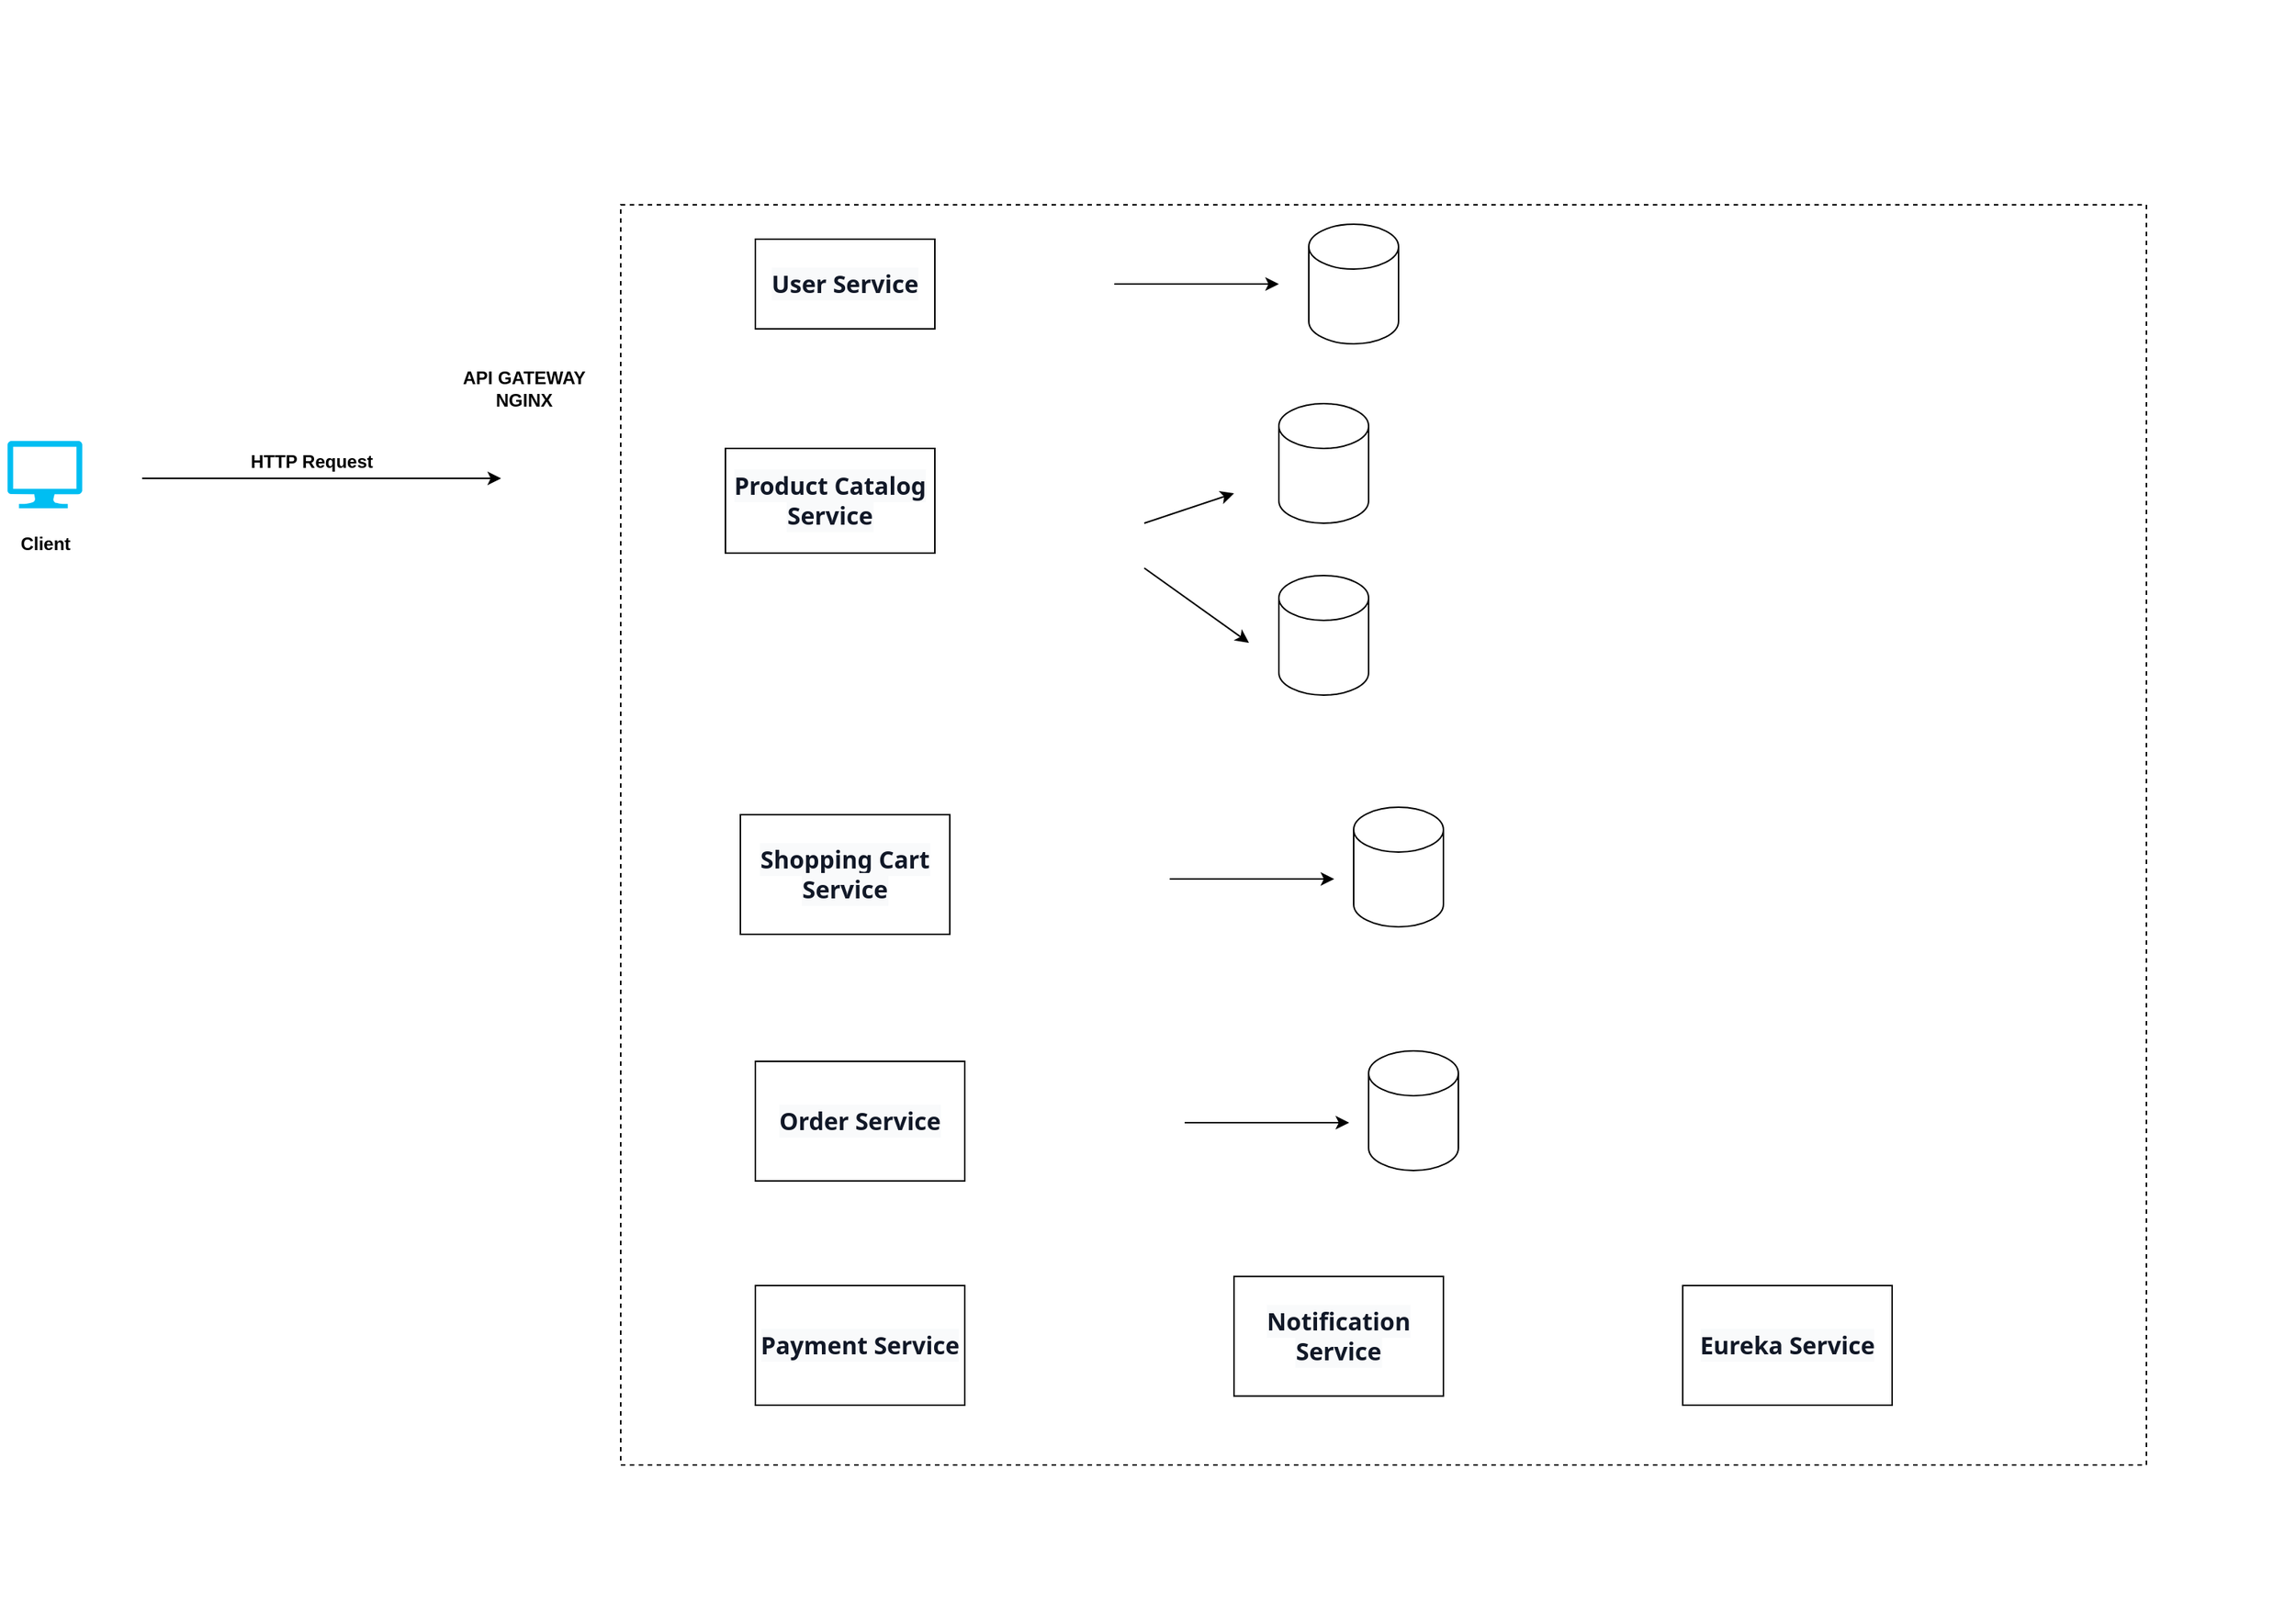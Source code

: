 <mxfile version="26.1.0">
  <diagram name="Página-1" id="mVcV19p8gi4j1YF2EIVC">
    <mxGraphModel dx="2868" dy="2741" grid="1" gridSize="10" guides="1" tooltips="1" connect="1" arrows="1" fold="1" page="1" pageScale="1" pageWidth="827" pageHeight="1169" math="0" shadow="0">
      <root>
        <mxCell id="0" />
        <mxCell id="1" parent="0" />
        <mxCell id="OCv3G7gzBdaRQN96A7LS-2" value="" style="verticalLabelPosition=bottom;html=1;verticalAlign=top;align=center;strokeColor=none;fillColor=#00BEF2;shape=mxgraph.azure.computer;pointerEvents=1;" parent="1" vertex="1">
          <mxGeometry x="60" y="255" width="50" height="45" as="geometry" />
        </mxCell>
        <mxCell id="OCv3G7gzBdaRQN96A7LS-3" value="&lt;b&gt;Client&lt;/b&gt;" style="text;html=1;align=center;verticalAlign=middle;resizable=0;points=[];autosize=1;strokeColor=none;fillColor=none;" parent="1" vertex="1">
          <mxGeometry x="55" y="309" width="60" height="30" as="geometry" />
        </mxCell>
        <mxCell id="OCv3G7gzBdaRQN96A7LS-10" value="" style="shape=cylinder3;whiteSpace=wrap;html=1;boundedLbl=1;backgroundOutline=1;size=15;" parent="1" vertex="1">
          <mxGeometry x="930" y="110" width="60" height="80" as="geometry" />
        </mxCell>
        <mxCell id="SxOsPbWyCR6WDLZ_0Zk4-3" value="&lt;b&gt;API GATEWAY&lt;/b&gt;&lt;div&gt;&lt;b&gt;NGINX&lt;/b&gt;&lt;/div&gt;" style="text;html=1;align=center;verticalAlign=middle;resizable=0;points=[];autosize=1;strokeColor=none;fillColor=none;" vertex="1" parent="1">
          <mxGeometry x="350" y="200" width="110" height="40" as="geometry" />
        </mxCell>
        <mxCell id="SxOsPbWyCR6WDLZ_0Zk4-5" value="&lt;span style=&quot;--tw-border-spacing-x: 0; --tw-border-spacing-y: 0; --tw-translate-x: 0; --tw-translate-y: 0; --tw-rotate: 0; --tw-skew-x: 0; --tw-skew-y: 0; --tw-scale-x: 1; --tw-scale-y: 1; --tw-pan-x: ; --tw-pan-y: ; --tw-pinch-zoom: ; --tw-scroll-snap-strictness: proximity; --tw-gradient-from-position: ; --tw-gradient-via-position: ; --tw-gradient-to-position: ; --tw-ordinal: ; --tw-slashed-zero: ; --tw-numeric-figure: ; --tw-numeric-spacing: ; --tw-numeric-fraction: ; --tw-ring-inset: ; --tw-ring-offset-width: 0px; --tw-ring-offset-color: #fff; --tw-ring-color: rgb(59 130 246 / .5); --tw-ring-offset-shadow: 0 0 #0000; --tw-ring-shadow: 0 0 #0000; --tw-shadow: 0 0 #0000; --tw-shadow-colored: 0 0 #0000; --tw-blur: ; --tw-brightness: ; --tw-contrast: ; --tw-grayscale: ; --tw-hue-rotate: ; --tw-invert: ; --tw-saturate: ; --tw-sepia: ; --tw-drop-shadow: ; --tw-backdrop-blur: ; --tw-backdrop-brightness: ; --tw-backdrop-contrast: ; --tw-backdrop-grayscale: ; --tw-backdrop-hue-rotate: ; --tw-backdrop-invert: ; --tw-backdrop-opacity: ; --tw-backdrop-saturate: ; --tw-backdrop-sepia: ; --tw-contain-size: ; --tw-contain-layout: ; --tw-contain-paint: ; --tw-contain-style: ; box-sizing: border-box; border-width: 0px; border-style: solid; border-color: rgb(229, 231, 235); font-weight: 600; color: rgb(17, 24, 39); font-family: ui-sans-serif, system-ui, sans-serif, &amp;quot;Apple Color Emoji&amp;quot;, &amp;quot;Segoe UI Emoji&amp;quot;, &amp;quot;Segoe UI Symbol&amp;quot;, &amp;quot;Noto Color Emoji&amp;quot;; font-size: 16px; text-align: left; background-color: rgb(249, 250, 251);&quot;&gt;User Service&lt;/span&gt;" style="rounded=0;whiteSpace=wrap;html=1;" vertex="1" parent="1">
          <mxGeometry x="560" y="120" width="120" height="60" as="geometry" />
        </mxCell>
        <mxCell id="SxOsPbWyCR6WDLZ_0Zk4-6" value="" style="shape=image;verticalLabelPosition=bottom;labelBackgroundColor=default;verticalAlign=top;aspect=fixed;imageAspect=0;image=https://upload.wikimedia.org/wikipedia/commons/thumb/d/d9/Node.js_logo.svg/1200px-Node.js_logo.svg.png;" vertex="1" parent="1">
          <mxGeometry x="700" y="123.87" width="90" height="55.13" as="geometry" />
        </mxCell>
        <mxCell id="SxOsPbWyCR6WDLZ_0Zk4-7" value="" style="shape=image;verticalLabelPosition=bottom;labelBackgroundColor=default;verticalAlign=top;aspect=fixed;imageAspect=0;image=https://upload.wikimedia.org/wikipedia/commons/0/00/Mongodb.png;" vertex="1" parent="1">
          <mxGeometry x="1006" y="115" width="210" height="70" as="geometry" />
        </mxCell>
        <mxCell id="SxOsPbWyCR6WDLZ_0Zk4-8" value="&lt;span style=&quot;--tw-border-spacing-x: 0; --tw-border-spacing-y: 0; --tw-translate-x: 0; --tw-translate-y: 0; --tw-rotate: 0; --tw-skew-x: 0; --tw-skew-y: 0; --tw-scale-x: 1; --tw-scale-y: 1; --tw-pan-x: ; --tw-pan-y: ; --tw-pinch-zoom: ; --tw-scroll-snap-strictness: proximity; --tw-gradient-from-position: ; --tw-gradient-via-position: ; --tw-gradient-to-position: ; --tw-ordinal: ; --tw-slashed-zero: ; --tw-numeric-figure: ; --tw-numeric-spacing: ; --tw-numeric-fraction: ; --tw-ring-inset: ; --tw-ring-offset-width: 0px; --tw-ring-offset-color: #fff; --tw-ring-color: rgb(59 130 246 / .5); --tw-ring-offset-shadow: 0 0 #0000; --tw-ring-shadow: 0 0 #0000; --tw-shadow: 0 0 #0000; --tw-shadow-colored: 0 0 #0000; --tw-blur: ; --tw-brightness: ; --tw-contrast: ; --tw-grayscale: ; --tw-hue-rotate: ; --tw-invert: ; --tw-saturate: ; --tw-sepia: ; --tw-drop-shadow: ; --tw-backdrop-blur: ; --tw-backdrop-brightness: ; --tw-backdrop-contrast: ; --tw-backdrop-grayscale: ; --tw-backdrop-hue-rotate: ; --tw-backdrop-invert: ; --tw-backdrop-opacity: ; --tw-backdrop-saturate: ; --tw-backdrop-sepia: ; --tw-contain-size: ; --tw-contain-layout: ; --tw-contain-paint: ; --tw-contain-style: ; box-sizing: border-box; border-width: 0px; border-style: solid; border-color: rgb(229, 231, 235); font-weight: 600; color: rgb(17, 24, 39); font-family: ui-sans-serif, system-ui, sans-serif, &amp;quot;Apple Color Emoji&amp;quot;, &amp;quot;Segoe UI Emoji&amp;quot;, &amp;quot;Segoe UI Symbol&amp;quot;, &amp;quot;Noto Color Emoji&amp;quot;; font-size: 16px; text-align: left; background-color: rgb(249, 250, 251);&quot;&gt;Product Catalog Service&lt;/span&gt;" style="rounded=0;whiteSpace=wrap;html=1;" vertex="1" parent="1">
          <mxGeometry x="540" y="260" width="140" height="70" as="geometry" />
        </mxCell>
        <mxCell id="SxOsPbWyCR6WDLZ_0Zk4-9" value="" style="shape=image;verticalLabelPosition=bottom;labelBackgroundColor=default;verticalAlign=top;aspect=fixed;imageAspect=0;image=https://miro.medium.com/v2/resize:fit:1200/1*gxXLMIuJDHCH7fwIgEP1cg.png;" vertex="1" parent="1">
          <mxGeometry x="700" y="270" width="117" height="61.43" as="geometry" />
        </mxCell>
        <mxCell id="SxOsPbWyCR6WDLZ_0Zk4-10" value="" style="endArrow=classic;html=1;rounded=0;" edge="1" parent="1">
          <mxGeometry width="50" height="50" relative="1" as="geometry">
            <mxPoint x="800" y="150" as="sourcePoint" />
            <mxPoint x="910" y="150" as="targetPoint" />
          </mxGeometry>
        </mxCell>
        <mxCell id="SxOsPbWyCR6WDLZ_0Zk4-11" value="" style="shape=image;verticalLabelPosition=bottom;labelBackgroundColor=default;verticalAlign=top;aspect=fixed;imageAspect=0;image=https://www.liveagent.com/app/uploads/2020/11/MySQL-Logo.png;" vertex="1" parent="1">
          <mxGeometry x="990" y="216.67" width="160" height="106.67" as="geometry" />
        </mxCell>
        <mxCell id="SxOsPbWyCR6WDLZ_0Zk4-13" value="" style="shape=image;verticalLabelPosition=bottom;labelBackgroundColor=default;verticalAlign=top;aspect=fixed;imageAspect=0;image=https://leninmhs.com/wp-content/uploads/2013/08/redis-logo-base-de-datos-instalar-debian.png;" vertex="1" parent="1">
          <mxGeometry x="1000" y="331.43" width="128" height="108.07" as="geometry" />
        </mxCell>
        <mxCell id="SxOsPbWyCR6WDLZ_0Zk4-14" value="" style="shape=cylinder3;whiteSpace=wrap;html=1;boundedLbl=1;backgroundOutline=1;size=15;" vertex="1" parent="1">
          <mxGeometry x="910" y="345" width="60" height="80" as="geometry" />
        </mxCell>
        <mxCell id="SxOsPbWyCR6WDLZ_0Zk4-15" value="" style="shape=cylinder3;whiteSpace=wrap;html=1;boundedLbl=1;backgroundOutline=1;size=15;" vertex="1" parent="1">
          <mxGeometry x="910" y="230" width="60" height="80" as="geometry" />
        </mxCell>
        <mxCell id="SxOsPbWyCR6WDLZ_0Zk4-16" value="" style="endArrow=classic;html=1;rounded=0;" edge="1" parent="1">
          <mxGeometry width="50" height="50" relative="1" as="geometry">
            <mxPoint x="820" y="310" as="sourcePoint" />
            <mxPoint x="880" y="290" as="targetPoint" />
          </mxGeometry>
        </mxCell>
        <mxCell id="SxOsPbWyCR6WDLZ_0Zk4-17" value="" style="endArrow=classic;html=1;rounded=0;" edge="1" parent="1">
          <mxGeometry width="50" height="50" relative="1" as="geometry">
            <mxPoint x="820" y="340" as="sourcePoint" />
            <mxPoint x="890" y="390" as="targetPoint" />
          </mxGeometry>
        </mxCell>
        <mxCell id="SxOsPbWyCR6WDLZ_0Zk4-18" value="&lt;span style=&quot;--tw-border-spacing-x: 0; --tw-border-spacing-y: 0; --tw-translate-x: 0; --tw-translate-y: 0; --tw-rotate: 0; --tw-skew-x: 0; --tw-skew-y: 0; --tw-scale-x: 1; --tw-scale-y: 1; --tw-pan-x: ; --tw-pan-y: ; --tw-pinch-zoom: ; --tw-scroll-snap-strictness: proximity; --tw-gradient-from-position: ; --tw-gradient-via-position: ; --tw-gradient-to-position: ; --tw-ordinal: ; --tw-slashed-zero: ; --tw-numeric-figure: ; --tw-numeric-spacing: ; --tw-numeric-fraction: ; --tw-ring-inset: ; --tw-ring-offset-width: 0px; --tw-ring-offset-color: #fff; --tw-ring-color: rgb(59 130 246 / .5); --tw-ring-offset-shadow: 0 0 #0000; --tw-ring-shadow: 0 0 #0000; --tw-shadow: 0 0 #0000; --tw-shadow-colored: 0 0 #0000; --tw-blur: ; --tw-brightness: ; --tw-contrast: ; --tw-grayscale: ; --tw-hue-rotate: ; --tw-invert: ; --tw-saturate: ; --tw-sepia: ; --tw-drop-shadow: ; --tw-backdrop-blur: ; --tw-backdrop-brightness: ; --tw-backdrop-contrast: ; --tw-backdrop-grayscale: ; --tw-backdrop-hue-rotate: ; --tw-backdrop-invert: ; --tw-backdrop-opacity: ; --tw-backdrop-saturate: ; --tw-backdrop-sepia: ; --tw-contain-size: ; --tw-contain-layout: ; --tw-contain-paint: ; --tw-contain-style: ; box-sizing: border-box; border-width: 0px; border-style: solid; border-color: rgb(229, 231, 235); font-weight: 600; color: rgb(17, 24, 39); font-family: ui-sans-serif, system-ui, sans-serif, &amp;quot;Apple Color Emoji&amp;quot;, &amp;quot;Segoe UI Emoji&amp;quot;, &amp;quot;Segoe UI Symbol&amp;quot;, &amp;quot;Noto Color Emoji&amp;quot;; font-size: 16px; text-align: left; background-color: rgb(249, 250, 251);&quot;&gt;Shopping Cart Service&lt;/span&gt;" style="rounded=0;whiteSpace=wrap;html=1;" vertex="1" parent="1">
          <mxGeometry x="550" y="505" width="140" height="80" as="geometry" />
        </mxCell>
        <mxCell id="SxOsPbWyCR6WDLZ_0Zk4-19" value="" style="shape=cylinder3;whiteSpace=wrap;html=1;boundedLbl=1;backgroundOutline=1;size=15;" vertex="1" parent="1">
          <mxGeometry x="960" y="500" width="60" height="80" as="geometry" />
        </mxCell>
        <mxCell id="SxOsPbWyCR6WDLZ_0Zk4-20" value="" style="shape=image;verticalLabelPosition=bottom;labelBackgroundColor=default;verticalAlign=top;aspect=fixed;imageAspect=0;image=https://upload.wikimedia.org/wikipedia/commons/0/00/Mongodb.png;" vertex="1" parent="1">
          <mxGeometry x="1030" y="505" width="210" height="70" as="geometry" />
        </mxCell>
        <mxCell id="SxOsPbWyCR6WDLZ_0Zk4-22" value="&lt;span style=&quot;--tw-border-spacing-x: 0; --tw-border-spacing-y: 0; --tw-translate-x: 0; --tw-translate-y: 0; --tw-rotate: 0; --tw-skew-x: 0; --tw-skew-y: 0; --tw-scale-x: 1; --tw-scale-y: 1; --tw-pan-x: ; --tw-pan-y: ; --tw-pinch-zoom: ; --tw-scroll-snap-strictness: proximity; --tw-gradient-from-position: ; --tw-gradient-via-position: ; --tw-gradient-to-position: ; --tw-ordinal: ; --tw-slashed-zero: ; --tw-numeric-figure: ; --tw-numeric-spacing: ; --tw-numeric-fraction: ; --tw-ring-inset: ; --tw-ring-offset-width: 0px; --tw-ring-offset-color: #fff; --tw-ring-color: rgb(59 130 246 / .5); --tw-ring-offset-shadow: 0 0 #0000; --tw-ring-shadow: 0 0 #0000; --tw-shadow: 0 0 #0000; --tw-shadow-colored: 0 0 #0000; --tw-blur: ; --tw-brightness: ; --tw-contrast: ; --tw-grayscale: ; --tw-hue-rotate: ; --tw-invert: ; --tw-saturate: ; --tw-sepia: ; --tw-drop-shadow: ; --tw-backdrop-blur: ; --tw-backdrop-brightness: ; --tw-backdrop-contrast: ; --tw-backdrop-grayscale: ; --tw-backdrop-hue-rotate: ; --tw-backdrop-invert: ; --tw-backdrop-opacity: ; --tw-backdrop-saturate: ; --tw-backdrop-sepia: ; --tw-contain-size: ; --tw-contain-layout: ; --tw-contain-paint: ; --tw-contain-style: ; box-sizing: border-box; border-width: 0px; border-style: solid; border-color: rgb(229, 231, 235); font-weight: 600; color: rgb(17, 24, 39); font-family: ui-sans-serif, system-ui, sans-serif, &amp;quot;Apple Color Emoji&amp;quot;, &amp;quot;Segoe UI Emoji&amp;quot;, &amp;quot;Segoe UI Symbol&amp;quot;, &amp;quot;Noto Color Emoji&amp;quot;; font-size: 16px; text-align: left; background-color: rgb(249, 250, 251);&quot;&gt;Order Service&lt;/span&gt;" style="rounded=0;whiteSpace=wrap;html=1;" vertex="1" parent="1">
          <mxGeometry x="560" y="670" width="140" height="80" as="geometry" />
        </mxCell>
        <mxCell id="SxOsPbWyCR6WDLZ_0Zk4-23" value="&lt;span style=&quot;--tw-border-spacing-x: 0; --tw-border-spacing-y: 0; --tw-translate-x: 0; --tw-translate-y: 0; --tw-rotate: 0; --tw-skew-x: 0; --tw-skew-y: 0; --tw-scale-x: 1; --tw-scale-y: 1; --tw-pan-x: ; --tw-pan-y: ; --tw-pinch-zoom: ; --tw-scroll-snap-strictness: proximity; --tw-gradient-from-position: ; --tw-gradient-via-position: ; --tw-gradient-to-position: ; --tw-ordinal: ; --tw-slashed-zero: ; --tw-numeric-figure: ; --tw-numeric-spacing: ; --tw-numeric-fraction: ; --tw-ring-inset: ; --tw-ring-offset-width: 0px; --tw-ring-offset-color: #fff; --tw-ring-color: rgb(59 130 246 / .5); --tw-ring-offset-shadow: 0 0 #0000; --tw-ring-shadow: 0 0 #0000; --tw-shadow: 0 0 #0000; --tw-shadow-colored: 0 0 #0000; --tw-blur: ; --tw-brightness: ; --tw-contrast: ; --tw-grayscale: ; --tw-hue-rotate: ; --tw-invert: ; --tw-saturate: ; --tw-sepia: ; --tw-drop-shadow: ; --tw-backdrop-blur: ; --tw-backdrop-brightness: ; --tw-backdrop-contrast: ; --tw-backdrop-grayscale: ; --tw-backdrop-hue-rotate: ; --tw-backdrop-invert: ; --tw-backdrop-opacity: ; --tw-backdrop-saturate: ; --tw-backdrop-sepia: ; --tw-contain-size: ; --tw-contain-layout: ; --tw-contain-paint: ; --tw-contain-style: ; box-sizing: border-box; border-width: 0px; border-style: solid; border-color: rgb(229, 231, 235); font-weight: 600; color: rgb(17, 24, 39); font-family: ui-sans-serif, system-ui, sans-serif, &amp;quot;Apple Color Emoji&amp;quot;, &amp;quot;Segoe UI Emoji&amp;quot;, &amp;quot;Segoe UI Symbol&amp;quot;, &amp;quot;Noto Color Emoji&amp;quot;; font-size: 16px; text-align: left; background-color: rgb(249, 250, 251);&quot;&gt;Payment Service&lt;/span&gt;" style="rounded=0;whiteSpace=wrap;html=1;" vertex="1" parent="1">
          <mxGeometry x="560" y="820" width="140" height="80" as="geometry" />
        </mxCell>
        <mxCell id="SxOsPbWyCR6WDLZ_0Zk4-24" value="&lt;span style=&quot;--tw-border-spacing-x: 0; --tw-border-spacing-y: 0; --tw-translate-x: 0; --tw-translate-y: 0; --tw-rotate: 0; --tw-skew-x: 0; --tw-skew-y: 0; --tw-scale-x: 1; --tw-scale-y: 1; --tw-pan-x: ; --tw-pan-y: ; --tw-pinch-zoom: ; --tw-scroll-snap-strictness: proximity; --tw-gradient-from-position: ; --tw-gradient-via-position: ; --tw-gradient-to-position: ; --tw-ordinal: ; --tw-slashed-zero: ; --tw-numeric-figure: ; --tw-numeric-spacing: ; --tw-numeric-fraction: ; --tw-ring-inset: ; --tw-ring-offset-width: 0px; --tw-ring-offset-color: #fff; --tw-ring-color: rgb(59 130 246 / .5); --tw-ring-offset-shadow: 0 0 #0000; --tw-ring-shadow: 0 0 #0000; --tw-shadow: 0 0 #0000; --tw-shadow-colored: 0 0 #0000; --tw-blur: ; --tw-brightness: ; --tw-contrast: ; --tw-grayscale: ; --tw-hue-rotate: ; --tw-invert: ; --tw-saturate: ; --tw-sepia: ; --tw-drop-shadow: ; --tw-backdrop-blur: ; --tw-backdrop-brightness: ; --tw-backdrop-contrast: ; --tw-backdrop-grayscale: ; --tw-backdrop-hue-rotate: ; --tw-backdrop-invert: ; --tw-backdrop-opacity: ; --tw-backdrop-saturate: ; --tw-backdrop-sepia: ; --tw-contain-size: ; --tw-contain-layout: ; --tw-contain-paint: ; --tw-contain-style: ; box-sizing: border-box; border-width: 0px; border-style: solid; border-color: rgb(229, 231, 235); font-weight: 600; color: rgb(17, 24, 39); font-family: ui-sans-serif, system-ui, sans-serif, &amp;quot;Apple Color Emoji&amp;quot;, &amp;quot;Segoe UI Emoji&amp;quot;, &amp;quot;Segoe UI Symbol&amp;quot;, &amp;quot;Noto Color Emoji&amp;quot;; font-size: 16px; text-align: left; background-color: rgb(249, 250, 251);&quot;&gt;Notification Service&lt;/span&gt;" style="rounded=0;whiteSpace=wrap;html=1;" vertex="1" parent="1">
          <mxGeometry x="880" y="813.87" width="140" height="80" as="geometry" />
        </mxCell>
        <mxCell id="SxOsPbWyCR6WDLZ_0Zk4-25" value="" style="shape=image;verticalLabelPosition=bottom;labelBackgroundColor=default;verticalAlign=top;aspect=fixed;imageAspect=0;image=https://miro.medium.com/v2/resize:fit:1200/1*gxXLMIuJDHCH7fwIgEP1cg.png;" vertex="1" parent="1">
          <mxGeometry x="710" y="514.29" width="117" height="61.43" as="geometry" />
        </mxCell>
        <mxCell id="SxOsPbWyCR6WDLZ_0Zk4-29" value="" style="endArrow=classic;html=1;rounded=0;" edge="1" parent="1">
          <mxGeometry width="50" height="50" relative="1" as="geometry">
            <mxPoint x="837" y="548" as="sourcePoint" />
            <mxPoint x="947" y="548" as="targetPoint" />
          </mxGeometry>
        </mxCell>
        <mxCell id="SxOsPbWyCR6WDLZ_0Zk4-30" value="" style="shape=cylinder3;whiteSpace=wrap;html=1;boundedLbl=1;backgroundOutline=1;size=15;" vertex="1" parent="1">
          <mxGeometry x="970" y="663" width="60" height="80" as="geometry" />
        </mxCell>
        <mxCell id="SxOsPbWyCR6WDLZ_0Zk4-31" value="" style="shape=image;verticalLabelPosition=bottom;labelBackgroundColor=default;verticalAlign=top;aspect=fixed;imageAspect=0;image=https://upload.wikimedia.org/wikipedia/commons/0/00/Mongodb.png;" vertex="1" parent="1">
          <mxGeometry x="1040" y="668" width="210" height="70" as="geometry" />
        </mxCell>
        <mxCell id="SxOsPbWyCR6WDLZ_0Zk4-32" value="" style="shape=image;verticalLabelPosition=bottom;labelBackgroundColor=default;verticalAlign=top;aspect=fixed;imageAspect=0;image=https://miro.medium.com/v2/resize:fit:1200/1*gxXLMIuJDHCH7fwIgEP1cg.png;" vertex="1" parent="1">
          <mxGeometry x="720" y="677.29" width="117" height="61.43" as="geometry" />
        </mxCell>
        <mxCell id="SxOsPbWyCR6WDLZ_0Zk4-33" value="" style="endArrow=classic;html=1;rounded=0;" edge="1" parent="1">
          <mxGeometry width="50" height="50" relative="1" as="geometry">
            <mxPoint x="847" y="711" as="sourcePoint" />
            <mxPoint x="957" y="711" as="targetPoint" />
          </mxGeometry>
        </mxCell>
        <mxCell id="SxOsPbWyCR6WDLZ_0Zk4-34" value="" style="shape=image;verticalLabelPosition=bottom;labelBackgroundColor=default;verticalAlign=top;aspect=fixed;imageAspect=0;image=https://upload.wikimedia.org/wikipedia/commons/thumb/d/d9/Node.js_logo.svg/1200px-Node.js_logo.svg.png;" vertex="1" parent="1">
          <mxGeometry x="740" y="832.44" width="90" height="55.13" as="geometry" />
        </mxCell>
        <mxCell id="SxOsPbWyCR6WDLZ_0Zk4-35" value="" style="shape=image;verticalLabelPosition=bottom;labelBackgroundColor=default;verticalAlign=top;aspect=fixed;imageAspect=0;image=https://upload.wikimedia.org/wikipedia/commons/thumb/d/d9/Node.js_logo.svg/1200px-Node.js_logo.svg.png;" vertex="1" parent="1">
          <mxGeometry x="1038" y="832.43" width="90" height="55.13" as="geometry" />
        </mxCell>
        <mxCell id="SxOsPbWyCR6WDLZ_0Zk4-39" value="" style="shape=image;verticalLabelPosition=bottom;labelBackgroundColor=default;verticalAlign=top;aspect=fixed;imageAspect=0;image=https://www.docker.com/app/uploads/2023/08/logo-guide-logos-1.svg;clipPath=inset(25% 9.33% 35.5% 9.33%);" vertex="1" parent="1">
          <mxGeometry x="571" y="-40.0" width="359" height="116.234" as="geometry" />
        </mxCell>
        <mxCell id="SxOsPbWyCR6WDLZ_0Zk4-41" value="" style="rounded=0;whiteSpace=wrap;html=1;fillColor=none;dashed=1;" vertex="1" parent="1">
          <mxGeometry x="470" y="96.94" width="1020" height="843.06" as="geometry" />
        </mxCell>
        <mxCell id="SxOsPbWyCR6WDLZ_0Zk4-42" value="&lt;span style=&quot;--tw-border-spacing-x: 0; --tw-border-spacing-y: 0; --tw-translate-x: 0; --tw-translate-y: 0; --tw-rotate: 0; --tw-skew-x: 0; --tw-skew-y: 0; --tw-scale-x: 1; --tw-scale-y: 1; --tw-pan-x: ; --tw-pan-y: ; --tw-pinch-zoom: ; --tw-scroll-snap-strictness: proximity; --tw-gradient-from-position: ; --tw-gradient-via-position: ; --tw-gradient-to-position: ; --tw-ordinal: ; --tw-slashed-zero: ; --tw-numeric-figure: ; --tw-numeric-spacing: ; --tw-numeric-fraction: ; --tw-ring-inset: ; --tw-ring-offset-width: 0px; --tw-ring-offset-color: light-dark(#fff, #000000); --tw-ring-color: rgb(59 130 246 / .5); --tw-ring-offset-shadow: 0 0 #0000; --tw-ring-shadow: 0 0 #0000; --tw-shadow: 0 0 #0000; --tw-shadow-colored: 0 0 #0000; --tw-blur: ; --tw-brightness: ; --tw-contrast: ; --tw-grayscale: ; --tw-hue-rotate: ; --tw-invert: ; --tw-saturate: ; --tw-sepia: ; --tw-drop-shadow: ; --tw-backdrop-blur: ; --tw-backdrop-brightness: ; --tw-backdrop-contrast: ; --tw-backdrop-grayscale: ; --tw-backdrop-hue-rotate: ; --tw-backdrop-invert: ; --tw-backdrop-opacity: ; --tw-backdrop-saturate: ; --tw-backdrop-sepia: ; --tw-contain-size: ; --tw-contain-layout: ; --tw-contain-paint: ; --tw-contain-style: ; box-sizing: border-box; border-width: 0px; border-style: solid; border-color: rgb(229, 231, 235); font-weight: 600; color: rgb(17, 24, 39); font-family: ui-sans-serif, system-ui, sans-serif, &amp;quot;Apple Color Emoji&amp;quot;, &amp;quot;Segoe UI Emoji&amp;quot;, &amp;quot;Segoe UI Symbol&amp;quot;, &amp;quot;Noto Color Emoji&amp;quot;; font-size: 16px; text-align: left; background-color: rgb(249, 250, 251);&quot;&gt;Eureka Service&lt;/span&gt;" style="rounded=0;whiteSpace=wrap;html=1;" vertex="1" parent="1">
          <mxGeometry x="1180" y="820" width="140" height="80" as="geometry" />
        </mxCell>
        <mxCell id="SxOsPbWyCR6WDLZ_0Zk4-43" value="" style="shape=image;verticalLabelPosition=bottom;labelBackgroundColor=default;verticalAlign=top;aspect=fixed;imageAspect=0;image=https://miro.medium.com/v2/resize:fit:1200/1*gxXLMIuJDHCH7fwIgEP1cg.png;" vertex="1" parent="1">
          <mxGeometry x="1340" y="829.29" width="117" height="61.43" as="geometry" />
        </mxCell>
        <mxCell id="SxOsPbWyCR6WDLZ_0Zk4-45" value="" style="shape=image;verticalLabelPosition=bottom;labelBackgroundColor=default;verticalAlign=top;aspect=fixed;imageAspect=0;image=https://1000marcas.net/wp-content/uploads/2021/06/Nginx-Symbol.jpg;" vertex="1" parent="1">
          <mxGeometry x="410" y="240" width="120" height="75" as="geometry" />
        </mxCell>
        <mxCell id="SxOsPbWyCR6WDLZ_0Zk4-46" value="" style="endArrow=classic;html=1;rounded=0;" edge="1" parent="1">
          <mxGeometry width="50" height="50" relative="1" as="geometry">
            <mxPoint x="150" y="280" as="sourcePoint" />
            <mxPoint x="390" y="280" as="targetPoint" />
          </mxGeometry>
        </mxCell>
        <mxCell id="SxOsPbWyCR6WDLZ_0Zk4-47" value="&lt;b&gt;HTTP Request&lt;/b&gt;" style="text;html=1;align=center;verticalAlign=middle;resizable=0;points=[];autosize=1;strokeColor=none;fillColor=none;" vertex="1" parent="1">
          <mxGeometry x="208" y="254" width="110" height="30" as="geometry" />
        </mxCell>
        <mxCell id="SxOsPbWyCR6WDLZ_0Zk4-48" value="" style="shape=image;verticalLabelPosition=bottom;labelBackgroundColor=default;verticalAlign=top;aspect=fixed;imageAspect=0;image=data:image/png,iVBORw0KGgoAAAANSUhEUgAAAHcAAAA+CAYAAAARboQuAAAAAXNSR0IArs4c6QAAAARnQU1BAACxjwv8YQUAAAAJcEhZcwAADsMAAA7DAcdvqGQAAACpSURBVHhe7dExEQAgEMCwB/+egQEVuWapgK7zTEj7N6DmwpoLay6subDmwpoLay6subDmwpoLay6subDmwpoLay6subDmwpoLay6subDmwpoLay6subDmwpoLay6subDmwpoLay6subDmwpoLay6subDmwpoLay6subDmwpoLay6subDmwpoLay6subDmwpoLay6subDmwpoLay6subDmwpoLay6suayZC8qEBHiKXhy7AAAAAElFTkSuQmCC;" vertex="1" parent="1">
          <mxGeometry x="1470" y="970" width="119" height="62" as="geometry" />
        </mxCell>
      </root>
    </mxGraphModel>
  </diagram>
</mxfile>
